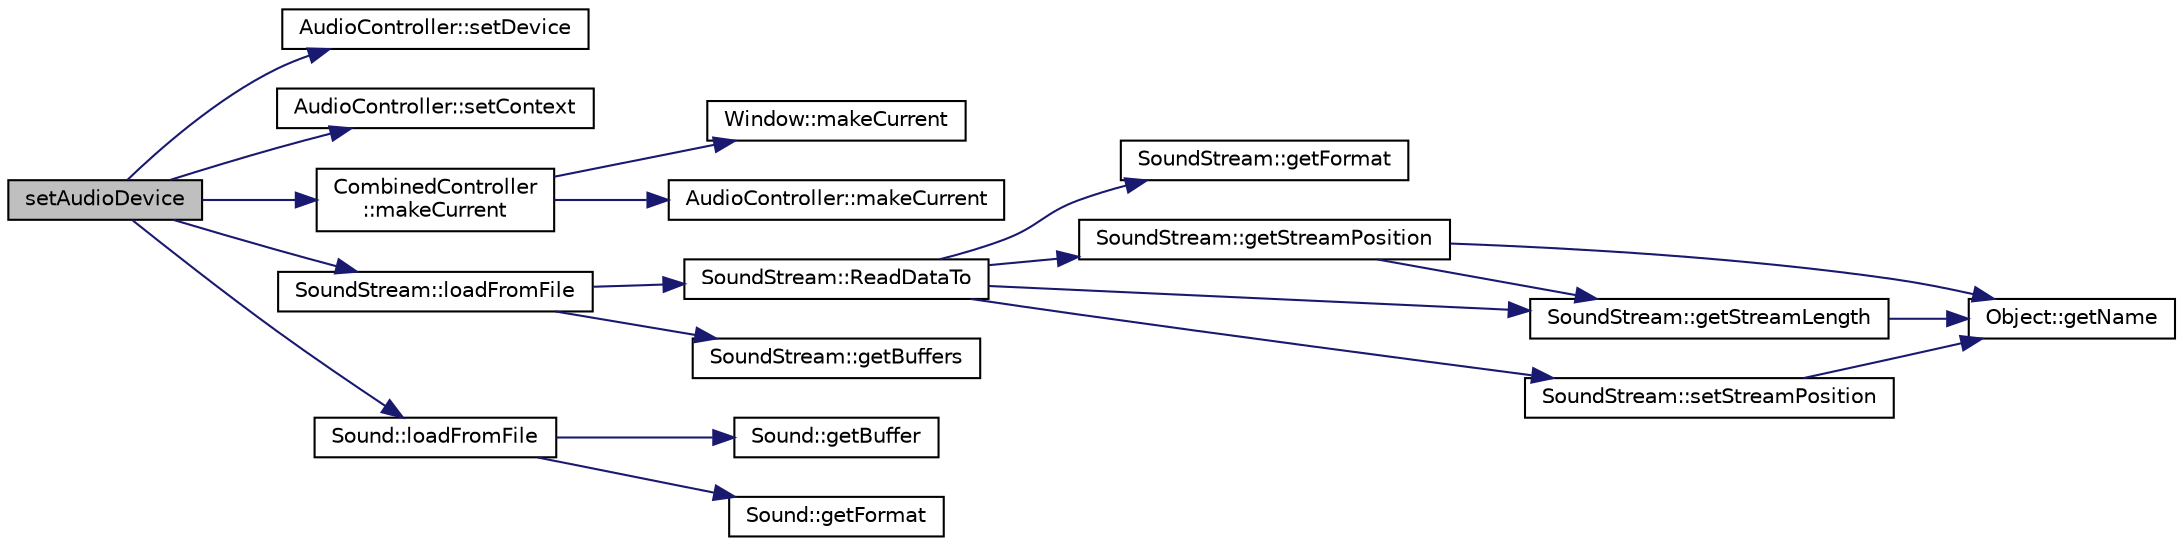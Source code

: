 digraph "setAudioDevice"
{
  edge [fontname="Helvetica",fontsize="10",labelfontname="Helvetica",labelfontsize="10"];
  node [fontname="Helvetica",fontsize="10",shape=record];
  rankdir="LR";
  Node1 [label="setAudioDevice",height=0.2,width=0.4,color="black", fillcolor="grey75", style="filled", fontcolor="black"];
  Node1 -> Node2 [color="midnightblue",fontsize="10",style="solid",fontname="Helvetica"];
  Node2 [label="AudioController::setDevice",height=0.2,width=0.4,color="black", fillcolor="white", style="filled",URL="$class_audio_controller.html#a3fe56306846110ced023635aea20c443"];
  Node1 -> Node3 [color="midnightblue",fontsize="10",style="solid",fontname="Helvetica"];
  Node3 [label="AudioController::setContext",height=0.2,width=0.4,color="black", fillcolor="white", style="filled",URL="$class_audio_controller.html#add5522e914ac24666ae1ab9dc207956e"];
  Node1 -> Node4 [color="midnightblue",fontsize="10",style="solid",fontname="Helvetica"];
  Node4 [label="CombinedController\l::makeCurrent",height=0.2,width=0.4,color="black", fillcolor="white", style="filled",URL="$class_combined_controller.html#a0e979bc606e11c58f8b6c91be0a5468d"];
  Node4 -> Node5 [color="midnightblue",fontsize="10",style="solid",fontname="Helvetica"];
  Node5 [label="Window::makeCurrent",height=0.2,width=0.4,color="black", fillcolor="white", style="filled",URL="$class_window.html#a1ebbfc7cd6e34ca3d70257305a97b525"];
  Node4 -> Node6 [color="midnightblue",fontsize="10",style="solid",fontname="Helvetica"];
  Node6 [label="AudioController::makeCurrent",height=0.2,width=0.4,color="black", fillcolor="white", style="filled",URL="$class_audio_controller.html#a20e7a785eee4ef10d075143fb4227d9f"];
  Node1 -> Node7 [color="midnightblue",fontsize="10",style="solid",fontname="Helvetica"];
  Node7 [label="SoundStream::loadFromFile",height=0.2,width=0.4,color="black", fillcolor="white", style="filled",URL="$class_sound_stream.html#a20bac98b056f2c44870f4a439ef27cb4"];
  Node7 -> Node8 [color="midnightblue",fontsize="10",style="solid",fontname="Helvetica"];
  Node8 [label="SoundStream::ReadDataTo",height=0.2,width=0.4,color="black", fillcolor="white", style="filled",URL="$class_sound_stream.html#acec57e48e10143535e12b4b470dacbd5"];
  Node8 -> Node9 [color="midnightblue",fontsize="10",style="solid",fontname="Helvetica"];
  Node9 [label="SoundStream::getFormat",height=0.2,width=0.4,color="black", fillcolor="white", style="filled",URL="$class_sound_stream.html#a0985fd2e6fd516bf890b48b4e97540dd"];
  Node8 -> Node10 [color="midnightblue",fontsize="10",style="solid",fontname="Helvetica"];
  Node10 [label="SoundStream::getStreamPosition",height=0.2,width=0.4,color="black", fillcolor="white", style="filled",URL="$class_sound_stream.html#a4bd02799d4be0b7d61d238851bc58225"];
  Node10 -> Node11 [color="midnightblue",fontsize="10",style="solid",fontname="Helvetica"];
  Node11 [label="Object::getName",height=0.2,width=0.4,color="black", fillcolor="white", style="filled",URL="$class_object.html#a6390f4fca865dc59e3442e9f0fb6bd5e"];
  Node10 -> Node12 [color="midnightblue",fontsize="10",style="solid",fontname="Helvetica"];
  Node12 [label="SoundStream::getStreamLength",height=0.2,width=0.4,color="black", fillcolor="white", style="filled",URL="$class_sound_stream.html#a75d70293c3bb6c53d6f52c52a3a0218d"];
  Node12 -> Node11 [color="midnightblue",fontsize="10",style="solid",fontname="Helvetica"];
  Node8 -> Node12 [color="midnightblue",fontsize="10",style="solid",fontname="Helvetica"];
  Node8 -> Node13 [color="midnightblue",fontsize="10",style="solid",fontname="Helvetica"];
  Node13 [label="SoundStream::setStreamPosition",height=0.2,width=0.4,color="black", fillcolor="white", style="filled",URL="$class_sound_stream.html#aec7ff290dcfdedc089f2131e6f8f8ab5"];
  Node13 -> Node11 [color="midnightblue",fontsize="10",style="solid",fontname="Helvetica"];
  Node7 -> Node14 [color="midnightblue",fontsize="10",style="solid",fontname="Helvetica"];
  Node14 [label="SoundStream::getBuffers",height=0.2,width=0.4,color="black", fillcolor="white", style="filled",URL="$class_sound_stream.html#afd0c2a6435611d9e9057e00b31301c02"];
  Node1 -> Node15 [color="midnightblue",fontsize="10",style="solid",fontname="Helvetica"];
  Node15 [label="Sound::loadFromFile",height=0.2,width=0.4,color="black", fillcolor="white", style="filled",URL="$class_sound.html#ae1d1f5f2c0b2e9c5f40f6aff57009f97"];
  Node15 -> Node16 [color="midnightblue",fontsize="10",style="solid",fontname="Helvetica"];
  Node16 [label="Sound::getBuffer",height=0.2,width=0.4,color="black", fillcolor="white", style="filled",URL="$class_sound.html#aa9fc932cd854b88c2b2cfefaeaf7641e"];
  Node15 -> Node17 [color="midnightblue",fontsize="10",style="solid",fontname="Helvetica"];
  Node17 [label="Sound::getFormat",height=0.2,width=0.4,color="black", fillcolor="white", style="filled",URL="$class_sound.html#a587e541f0db64379919ebe39df0c33d9"];
}
